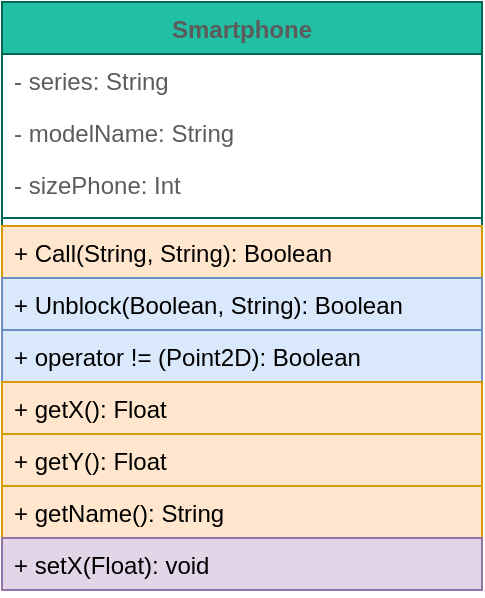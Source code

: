 <mxfile version="15.0.6" type="github">
  <diagram id="YoVFoVs4cnLhwHAzHCMd" name="Page-1">
    <mxGraphModel dx="865" dy="483" grid="1" gridSize="10" guides="1" tooltips="1" connect="1" arrows="1" fold="1" page="1" pageScale="1" pageWidth="827" pageHeight="1169" math="0" shadow="0">
      <root>
        <mxCell id="0" />
        <mxCell id="1" parent="0" />
        <mxCell id="f9JNiIU1-5spY-_hkOcV-22" value="Smartphone" style="swimlane;fontStyle=1;align=center;verticalAlign=top;childLayout=stackLayout;horizontal=1;startSize=26;horizontalStack=0;resizeParent=1;resizeParentMax=0;resizeLast=0;collapsible=1;marginBottom=0;fillColor=#21C0A5;strokeColor=#006658;fontColor=#5C5C5C;" vertex="1" parent="1">
          <mxGeometry x="30" y="30" width="240" height="294" as="geometry" />
        </mxCell>
        <mxCell id="f9JNiIU1-5spY-_hkOcV-23" value="- series: String" style="text;strokeColor=none;fillColor=none;align=left;verticalAlign=top;spacingLeft=4;spacingRight=4;overflow=hidden;rotatable=0;points=[[0,0.5],[1,0.5]];portConstraint=eastwest;fontColor=#5C5C5C;" vertex="1" parent="f9JNiIU1-5spY-_hkOcV-22">
          <mxGeometry y="26" width="240" height="26" as="geometry" />
        </mxCell>
        <mxCell id="f9JNiIU1-5spY-_hkOcV-24" value="- modelName: String" style="text;strokeColor=none;fillColor=none;align=left;verticalAlign=top;spacingLeft=4;spacingRight=4;overflow=hidden;rotatable=0;points=[[0,0.5],[1,0.5]];portConstraint=eastwest;fontColor=#5C5C5C;" vertex="1" parent="f9JNiIU1-5spY-_hkOcV-22">
          <mxGeometry y="52" width="240" height="26" as="geometry" />
        </mxCell>
        <mxCell id="f9JNiIU1-5spY-_hkOcV-25" value="- sizePhone: Int" style="text;strokeColor=none;fillColor=none;align=left;verticalAlign=top;spacingLeft=4;spacingRight=4;overflow=hidden;rotatable=0;points=[[0,0.5],[1,0.5]];portConstraint=eastwest;fontColor=#5C5C5C;" vertex="1" parent="f9JNiIU1-5spY-_hkOcV-22">
          <mxGeometry y="78" width="240" height="26" as="geometry" />
        </mxCell>
        <mxCell id="f9JNiIU1-5spY-_hkOcV-26" value="" style="line;strokeWidth=1;fillColor=none;align=left;verticalAlign=middle;spacingTop=-1;spacingLeft=3;spacingRight=3;rotatable=0;labelPosition=right;points=[];portConstraint=eastwest;strokeColor=#006658;fontColor=#5C5C5C;" vertex="1" parent="f9JNiIU1-5spY-_hkOcV-22">
          <mxGeometry y="104" width="240" height="8" as="geometry" />
        </mxCell>
        <mxCell id="f9JNiIU1-5spY-_hkOcV-27" value="+ Call(String, String): Boolean" style="text;strokeColor=#d79b00;fillColor=#ffe6cc;align=left;verticalAlign=top;spacingLeft=4;spacingRight=4;overflow=hidden;rotatable=0;points=[[0,0.5],[1,0.5]];portConstraint=eastwest;" vertex="1" parent="f9JNiIU1-5spY-_hkOcV-22">
          <mxGeometry y="112" width="240" height="26" as="geometry" />
        </mxCell>
        <mxCell id="f9JNiIU1-5spY-_hkOcV-28" value="+ Unblock(Boolean, String): Boolean" style="text;strokeColor=#6c8ebf;fillColor=#dae8fc;align=left;verticalAlign=top;spacingLeft=4;spacingRight=4;overflow=hidden;rotatable=0;points=[[0,0.5],[1,0.5]];portConstraint=eastwest;" vertex="1" parent="f9JNiIU1-5spY-_hkOcV-22">
          <mxGeometry y="138" width="240" height="26" as="geometry" />
        </mxCell>
        <mxCell id="f9JNiIU1-5spY-_hkOcV-29" value="+ operator != (Point2D): Boolean" style="text;strokeColor=#6c8ebf;fillColor=#dae8fc;align=left;verticalAlign=top;spacingLeft=4;spacingRight=4;overflow=hidden;rotatable=0;points=[[0,0.5],[1,0.5]];portConstraint=eastwest;" vertex="1" parent="f9JNiIU1-5spY-_hkOcV-22">
          <mxGeometry y="164" width="240" height="26" as="geometry" />
        </mxCell>
        <mxCell id="f9JNiIU1-5spY-_hkOcV-30" value="+ getX(): Float" style="text;strokeColor=#d79b00;fillColor=#ffe6cc;align=left;verticalAlign=top;spacingLeft=4;spacingRight=4;overflow=hidden;rotatable=0;points=[[0,0.5],[1,0.5]];portConstraint=eastwest;" vertex="1" parent="f9JNiIU1-5spY-_hkOcV-22">
          <mxGeometry y="190" width="240" height="26" as="geometry" />
        </mxCell>
        <mxCell id="f9JNiIU1-5spY-_hkOcV-31" value="+ getY(): Float" style="text;strokeColor=#d79b00;fillColor=#ffe6cc;align=left;verticalAlign=top;spacingLeft=4;spacingRight=4;overflow=hidden;rotatable=0;points=[[0,0.5],[1,0.5]];portConstraint=eastwest;" vertex="1" parent="f9JNiIU1-5spY-_hkOcV-22">
          <mxGeometry y="216" width="240" height="26" as="geometry" />
        </mxCell>
        <mxCell id="f9JNiIU1-5spY-_hkOcV-32" value="+ getName(): String" style="text;strokeColor=#d79b00;fillColor=#ffe6cc;align=left;verticalAlign=top;spacingLeft=4;spacingRight=4;overflow=hidden;rotatable=0;points=[[0,0.5],[1,0.5]];portConstraint=eastwest;" vertex="1" parent="f9JNiIU1-5spY-_hkOcV-22">
          <mxGeometry y="242" width="240" height="26" as="geometry" />
        </mxCell>
        <mxCell id="f9JNiIU1-5spY-_hkOcV-33" value="+ setX(Float): void" style="text;strokeColor=#9673a6;fillColor=#e1d5e7;align=left;verticalAlign=top;spacingLeft=4;spacingRight=4;overflow=hidden;rotatable=0;points=[[0,0.5],[1,0.5]];portConstraint=eastwest;" vertex="1" parent="f9JNiIU1-5spY-_hkOcV-22">
          <mxGeometry y="268" width="240" height="26" as="geometry" />
        </mxCell>
      </root>
    </mxGraphModel>
  </diagram>
</mxfile>
